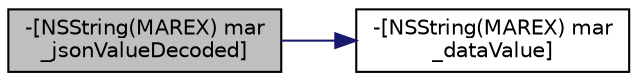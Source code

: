 digraph "-[NSString(MAREX) mar_jsonValueDecoded]"
{
  edge [fontname="Helvetica",fontsize="10",labelfontname="Helvetica",labelfontsize="10"];
  node [fontname="Helvetica",fontsize="10",shape=record];
  rankdir="LR";
  Node36 [label="-[NSString(MAREX) mar\l_jsonValueDecoded]",height=0.2,width=0.4,color="black", fillcolor="grey75", style="filled", fontcolor="black"];
  Node36 -> Node37 [color="midnightblue",fontsize="10",style="solid"];
  Node37 [label="-[NSString(MAREX) mar\l_dataValue]",height=0.2,width=0.4,color="black", fillcolor="white", style="filled",URL="$category_n_s_string_07_m_a_r_e_x_08.html#a98e0a13c8a61f86719023356a728e10f"];
}
